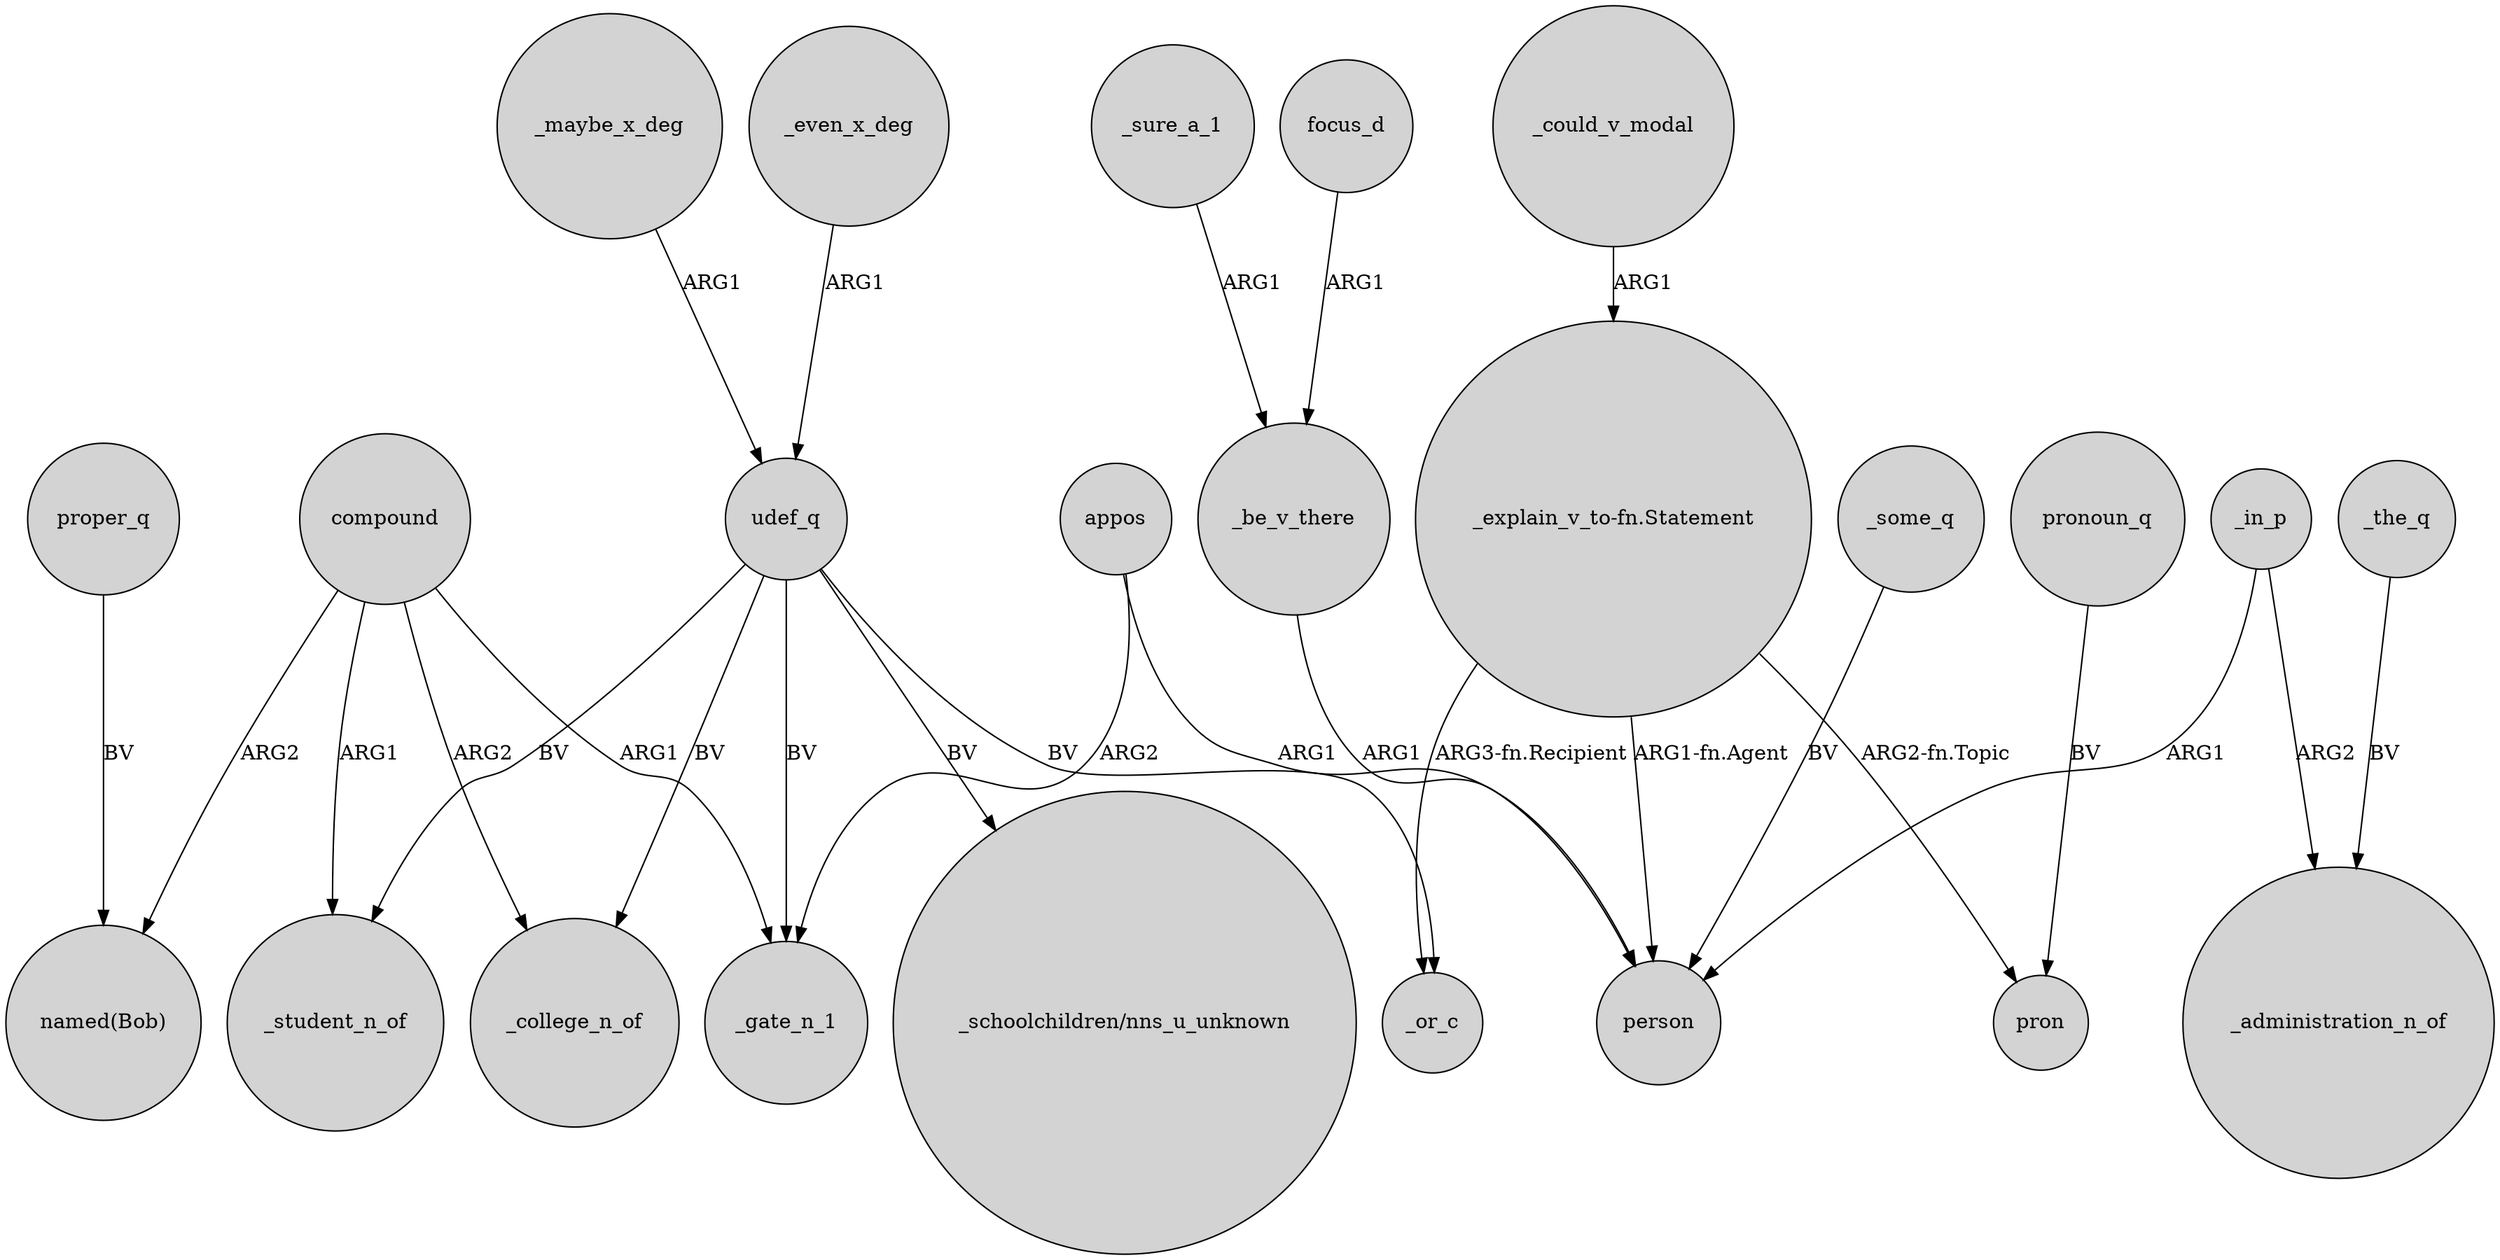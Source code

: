 digraph {
	node [shape=circle style=filled]
	_even_x_deg -> udef_q [label=ARG1]
	compound -> _gate_n_1 [label=ARG1]
	udef_q -> _gate_n_1 [label=BV]
	proper_q -> "named(Bob)" [label=BV]
	udef_q -> _student_n_of [label=BV]
	_be_v_there -> person [label=ARG1]
	udef_q -> "_schoolchildren/nns_u_unknown" [label=BV]
	_in_p -> person [label=ARG1]
	_maybe_x_deg -> udef_q [label=ARG1]
	udef_q -> _or_c [label=BV]
	compound -> "named(Bob)" [label=ARG2]
	"_explain_v_to-fn.Statement" -> person [label="ARG1-fn.Agent"]
	_in_p -> _administration_n_of [label=ARG2]
	_could_v_modal -> "_explain_v_to-fn.Statement" [label=ARG1]
	pronoun_q -> pron [label=BV]
	_sure_a_1 -> _be_v_there [label=ARG1]
	compound -> _college_n_of [label=ARG2]
	_some_q -> person [label=BV]
	"_explain_v_to-fn.Statement" -> _or_c [label="ARG3-fn.Recipient"]
	udef_q -> _college_n_of [label=BV]
	focus_d -> _be_v_there [label=ARG1]
	appos -> _gate_n_1 [label=ARG2]
	compound -> _student_n_of [label=ARG1]
	_the_q -> _administration_n_of [label=BV]
	"_explain_v_to-fn.Statement" -> pron [label="ARG2-fn.Topic"]
	appos -> person [label=ARG1]
}
